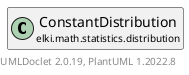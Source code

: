 @startuml
    remove .*\.(Instance|Par|Parameterizer|Factory)$
    set namespaceSeparator none
    hide empty fields
    hide empty methods

    class "<size:14>ConstantDistribution.Par\n<size:10>elki.math.statistics.distribution" as elki.math.statistics.distribution.ConstantDistribution.Par [[ConstantDistribution.Par.html]] {
        {static} +CONSTANT_ID: OptionID
        ~constant: double
        +configure(Parameterization): void
        +make(): ConstantDistribution
    }

    interface "<size:14>Distribution.Parameterizer\n<size:10>elki.math.statistics.distribution" as elki.math.statistics.distribution.Distribution.Parameterizer [[Distribution.Parameterizer.html]]
    class "<size:14>ConstantDistribution\n<size:10>elki.math.statistics.distribution" as elki.math.statistics.distribution.ConstantDistribution [[ConstantDistribution.html]]

    elki.math.statistics.distribution.Distribution.Parameterizer <|.. elki.math.statistics.distribution.ConstantDistribution.Par
    elki.math.statistics.distribution.ConstantDistribution +-- elki.math.statistics.distribution.ConstantDistribution.Par

    center footer UMLDoclet 2.0.19, PlantUML 1.2022.8
@enduml
